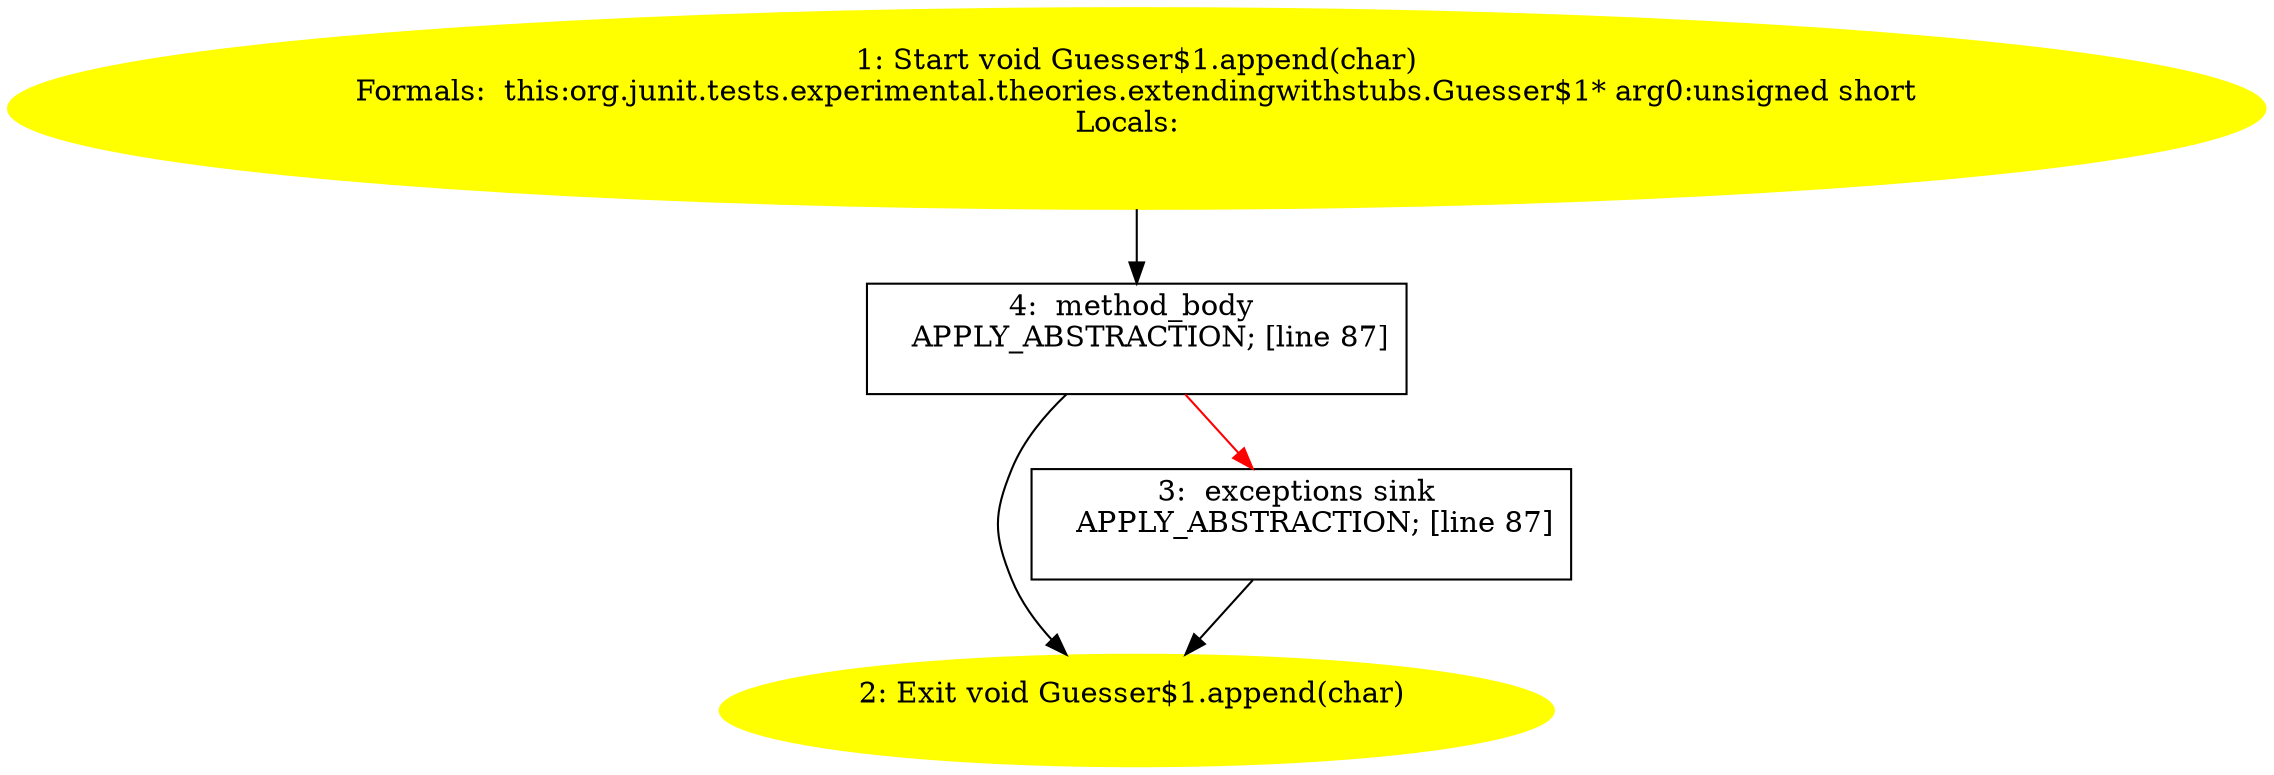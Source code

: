 /* @generated */
digraph cfg {
"org.junit.tests.experimental.theories.extendingwithstubs.Guesser$1.append(char):void.64422060ba0af8a602a14bcbc73a1590_1" [label="1: Start void Guesser$1.append(char)\nFormals:  this:org.junit.tests.experimental.theories.extendingwithstubs.Guesser$1* arg0:unsigned short\nLocals:  \n  " color=yellow style=filled]
	

	 "org.junit.tests.experimental.theories.extendingwithstubs.Guesser$1.append(char):void.64422060ba0af8a602a14bcbc73a1590_1" -> "org.junit.tests.experimental.theories.extendingwithstubs.Guesser$1.append(char):void.64422060ba0af8a602a14bcbc73a1590_4" ;
"org.junit.tests.experimental.theories.extendingwithstubs.Guesser$1.append(char):void.64422060ba0af8a602a14bcbc73a1590_2" [label="2: Exit void Guesser$1.append(char) \n  " color=yellow style=filled]
	

"org.junit.tests.experimental.theories.extendingwithstubs.Guesser$1.append(char):void.64422060ba0af8a602a14bcbc73a1590_3" [label="3:  exceptions sink \n   APPLY_ABSTRACTION; [line 87]\n " shape="box"]
	

	 "org.junit.tests.experimental.theories.extendingwithstubs.Guesser$1.append(char):void.64422060ba0af8a602a14bcbc73a1590_3" -> "org.junit.tests.experimental.theories.extendingwithstubs.Guesser$1.append(char):void.64422060ba0af8a602a14bcbc73a1590_2" ;
"org.junit.tests.experimental.theories.extendingwithstubs.Guesser$1.append(char):void.64422060ba0af8a602a14bcbc73a1590_4" [label="4:  method_body \n   APPLY_ABSTRACTION; [line 87]\n " shape="box"]
	

	 "org.junit.tests.experimental.theories.extendingwithstubs.Guesser$1.append(char):void.64422060ba0af8a602a14bcbc73a1590_4" -> "org.junit.tests.experimental.theories.extendingwithstubs.Guesser$1.append(char):void.64422060ba0af8a602a14bcbc73a1590_2" ;
	 "org.junit.tests.experimental.theories.extendingwithstubs.Guesser$1.append(char):void.64422060ba0af8a602a14bcbc73a1590_4" -> "org.junit.tests.experimental.theories.extendingwithstubs.Guesser$1.append(char):void.64422060ba0af8a602a14bcbc73a1590_3" [color="red" ];
}

